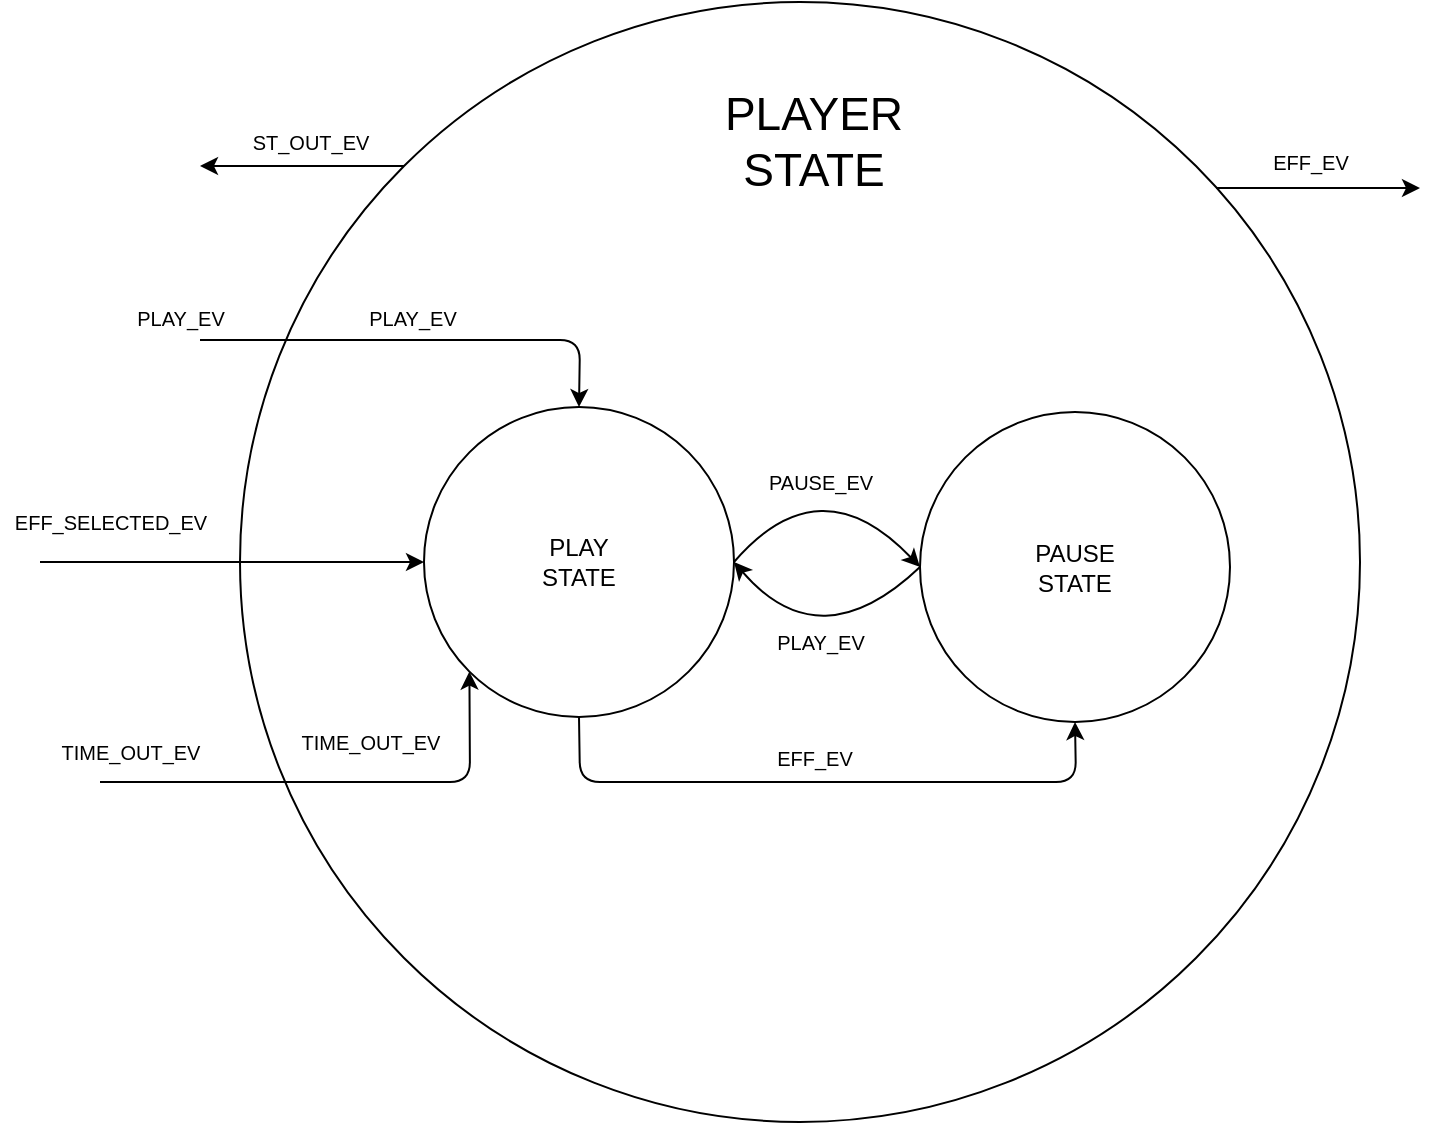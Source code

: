 <mxfile version="14.2.4"><diagram id="8dnVSrvTwwXpwXIvo1Ov" name="Page-1"><mxGraphModel dx="1038" dy="1686" grid="1" gridSize="10" guides="1" tooltips="1" connect="1" arrows="1" fold="1" page="1" pageScale="1" pageWidth="827" pageHeight="1169" math="0" shadow="0"><root><mxCell id="0"/><mxCell id="1" parent="0"/><mxCell id="zq8-DY4x6FMnkHWBfYN1-1" value="" style="ellipse;whiteSpace=wrap;html=1;aspect=fixed;" vertex="1" parent="1"><mxGeometry x="150" y="-120" width="560" height="560" as="geometry"/></mxCell><mxCell id="zq8-DY4x6FMnkHWBfYN1-2" value="&lt;font style=&quot;font-size: 23px&quot;&gt;PLAYER&lt;br&gt;STATE&lt;/font&gt;" style="text;html=1;strokeColor=none;fillColor=none;align=center;verticalAlign=middle;whiteSpace=wrap;rounded=0;" vertex="1" parent="1"><mxGeometry x="417" y="-60" width="40" height="20" as="geometry"/></mxCell><mxCell id="zq8-DY4x6FMnkHWBfYN1-4" value="PLAY&lt;br&gt;STATE" style="ellipse;whiteSpace=wrap;html=1;aspect=fixed;" vertex="1" parent="1"><mxGeometry x="242" y="82.5" width="155" height="155" as="geometry"/></mxCell><mxCell id="zq8-DY4x6FMnkHWBfYN1-5" value="PAUSE&lt;br&gt;STATE" style="ellipse;whiteSpace=wrap;html=1;aspect=fixed;" vertex="1" parent="1"><mxGeometry x="490" y="85" width="155" height="155" as="geometry"/></mxCell><mxCell id="zq8-DY4x6FMnkHWBfYN1-6" value="" style="endArrow=classic;html=1;exitX=0;exitY=0;exitDx=0;exitDy=0;" edge="1" parent="1" source="zq8-DY4x6FMnkHWBfYN1-1"><mxGeometry width="50" height="50" relative="1" as="geometry"><mxPoint x="340" y="210" as="sourcePoint"/><mxPoint x="130" y="-38" as="targetPoint"/></mxGeometry></mxCell><mxCell id="zq8-DY4x6FMnkHWBfYN1-7" value="&lt;span style=&quot;font-size: 10px&quot;&gt;ST_OUT_EV&lt;/span&gt;" style="text;html=1;align=center;verticalAlign=middle;resizable=0;points=[];autosize=1;" vertex="1" parent="1"><mxGeometry x="150" y="-60" width="70" height="20" as="geometry"/></mxCell><mxCell id="zq8-DY4x6FMnkHWBfYN1-12" value="" style="curved=1;endArrow=classic;html=1;exitX=1;exitY=0.5;exitDx=0;exitDy=0;entryX=0;entryY=0.5;entryDx=0;entryDy=0;" edge="1" parent="1" source="zq8-DY4x6FMnkHWBfYN1-4" target="zq8-DY4x6FMnkHWBfYN1-5"><mxGeometry width="50" height="50" relative="1" as="geometry"><mxPoint x="410" y="230" as="sourcePoint"/><mxPoint x="460" y="180" as="targetPoint"/><Array as="points"><mxPoint x="440" y="110"/></Array></mxGeometry></mxCell><mxCell id="zq8-DY4x6FMnkHWBfYN1-13" value="" style="curved=1;endArrow=classic;html=1;exitX=0;exitY=0.5;exitDx=0;exitDy=0;entryX=1;entryY=0.5;entryDx=0;entryDy=0;" edge="1" parent="1" source="zq8-DY4x6FMnkHWBfYN1-5" target="zq8-DY4x6FMnkHWBfYN1-4"><mxGeometry width="50" height="50" relative="1" as="geometry"><mxPoint x="490" y="172.5" as="sourcePoint"/><mxPoint x="375" y="163" as="targetPoint"/><Array as="points"><mxPoint x="440" y="210"/></Array></mxGeometry></mxCell><mxCell id="zq8-DY4x6FMnkHWBfYN1-14" value="&lt;span style=&quot;font-size: 10px&quot;&gt;PAUSE_EV&lt;/span&gt;" style="text;html=1;align=center;verticalAlign=middle;resizable=0;points=[];autosize=1;" vertex="1" parent="1"><mxGeometry x="405" y="110" width="70" height="20" as="geometry"/></mxCell><mxCell id="zq8-DY4x6FMnkHWBfYN1-15" value="&lt;span style=&quot;font-size: 10px&quot;&gt;PLAY_EV&lt;/span&gt;" style="text;html=1;align=center;verticalAlign=middle;resizable=0;points=[];autosize=1;" vertex="1" parent="1"><mxGeometry x="410" y="190" width="60" height="20" as="geometry"/></mxCell><mxCell id="zq8-DY4x6FMnkHWBfYN1-19" value="" style="endArrow=classic;html=1;exitX=0.5;exitY=1;exitDx=0;exitDy=0;entryX=0.5;entryY=1;entryDx=0;entryDy=0;" edge="1" parent="1" source="zq8-DY4x6FMnkHWBfYN1-4" target="zq8-DY4x6FMnkHWBfYN1-5"><mxGeometry width="50" height="50" relative="1" as="geometry"><mxPoint x="390" y="200" as="sourcePoint"/><mxPoint x="440" y="150" as="targetPoint"/><Array as="points"><mxPoint x="320" y="270"/><mxPoint x="568" y="270"/></Array></mxGeometry></mxCell><mxCell id="zq8-DY4x6FMnkHWBfYN1-20" value="&lt;span style=&quot;font-size: 10px&quot;&gt;EFF_EV&lt;/span&gt;" style="text;html=1;align=center;verticalAlign=middle;resizable=0;points=[];autosize=1;" vertex="1" parent="1"><mxGeometry x="412" y="248" width="50" height="20" as="geometry"/></mxCell><mxCell id="zq8-DY4x6FMnkHWBfYN1-21" value="" style="endArrow=classic;html=1;entryX=0.5;entryY=0;entryDx=0;entryDy=0;" edge="1" parent="1" target="zq8-DY4x6FMnkHWBfYN1-4"><mxGeometry width="50" height="50" relative="1" as="geometry"><mxPoint x="130" y="49" as="sourcePoint"/><mxPoint x="400" y="100" as="targetPoint"/><Array as="points"><mxPoint x="320" y="49"/></Array></mxGeometry></mxCell><mxCell id="zq8-DY4x6FMnkHWBfYN1-22" value="&lt;span style=&quot;font-size: 10px&quot;&gt;PLAY_EV&lt;/span&gt;" style="text;html=1;align=center;verticalAlign=middle;resizable=0;points=[];autosize=1;" vertex="1" parent="1"><mxGeometry x="206" y="28" width="60" height="20" as="geometry"/></mxCell><mxCell id="zq8-DY4x6FMnkHWBfYN1-29" value="&lt;span style=&quot;font-size: 10px&quot;&gt;PLAY_EV&lt;/span&gt;" style="text;html=1;align=center;verticalAlign=middle;resizable=0;points=[];autosize=1;" vertex="1" parent="1"><mxGeometry x="90" y="28" width="60" height="20" as="geometry"/></mxCell><mxCell id="zq8-DY4x6FMnkHWBfYN1-37" value="" style="endArrow=classic;html=1;entryX=0;entryY=1;entryDx=0;entryDy=0;" edge="1" parent="1" target="zq8-DY4x6FMnkHWBfYN1-4"><mxGeometry width="50" height="50" relative="1" as="geometry"><mxPoint x="80" y="270" as="sourcePoint"/><mxPoint x="470" y="140" as="targetPoint"/><Array as="points"><mxPoint x="200" y="270"/><mxPoint x="265" y="270"/></Array></mxGeometry></mxCell><mxCell id="zq8-DY4x6FMnkHWBfYN1-38" value="&lt;span style=&quot;font-size: 10px&quot;&gt;TIME_OUT_EV&lt;/span&gt;" style="text;html=1;align=center;verticalAlign=middle;resizable=0;points=[];autosize=1;" vertex="1" parent="1"><mxGeometry x="50" y="245" width="90" height="20" as="geometry"/></mxCell><mxCell id="zq8-DY4x6FMnkHWBfYN1-41" value="&lt;span style=&quot;font-size: 10px&quot;&gt;TIME_OUT_EV&lt;/span&gt;" style="text;html=1;align=center;verticalAlign=middle;resizable=0;points=[];autosize=1;" vertex="1" parent="1"><mxGeometry x="170" y="240" width="90" height="20" as="geometry"/></mxCell><mxCell id="zq8-DY4x6FMnkHWBfYN1-43" value="" style="endArrow=classic;html=1;" edge="1" parent="1"><mxGeometry width="50" height="50" relative="1" as="geometry"><mxPoint x="638" y="-27" as="sourcePoint"/><mxPoint x="740" y="-27" as="targetPoint"/></mxGeometry></mxCell><mxCell id="zq8-DY4x6FMnkHWBfYN1-44" value="&lt;span style=&quot;font-size: 10px&quot;&gt;EFF_EV&lt;/span&gt;" style="text;html=1;align=center;verticalAlign=middle;resizable=0;points=[];autosize=1;" vertex="1" parent="1"><mxGeometry x="660" y="-50" width="50" height="20" as="geometry"/></mxCell><mxCell id="zq8-DY4x6FMnkHWBfYN1-45" value="" style="endArrow=classic;html=1;entryX=0;entryY=0.5;entryDx=0;entryDy=0;" edge="1" parent="1" target="zq8-DY4x6FMnkHWBfYN1-4"><mxGeometry width="50" height="50" relative="1" as="geometry"><mxPoint x="50" y="160" as="sourcePoint"/><mxPoint x="200" y="170" as="targetPoint"/></mxGeometry></mxCell><mxCell id="zq8-DY4x6FMnkHWBfYN1-46" value="&lt;span style=&quot;font-size: 10px&quot;&gt;EFF_SELECTED_EV&lt;/span&gt;" style="text;html=1;align=center;verticalAlign=middle;resizable=0;points=[];autosize=1;" vertex="1" parent="1"><mxGeometry x="30" y="130" width="110" height="20" as="geometry"/></mxCell></root></mxGraphModel></diagram></mxfile>